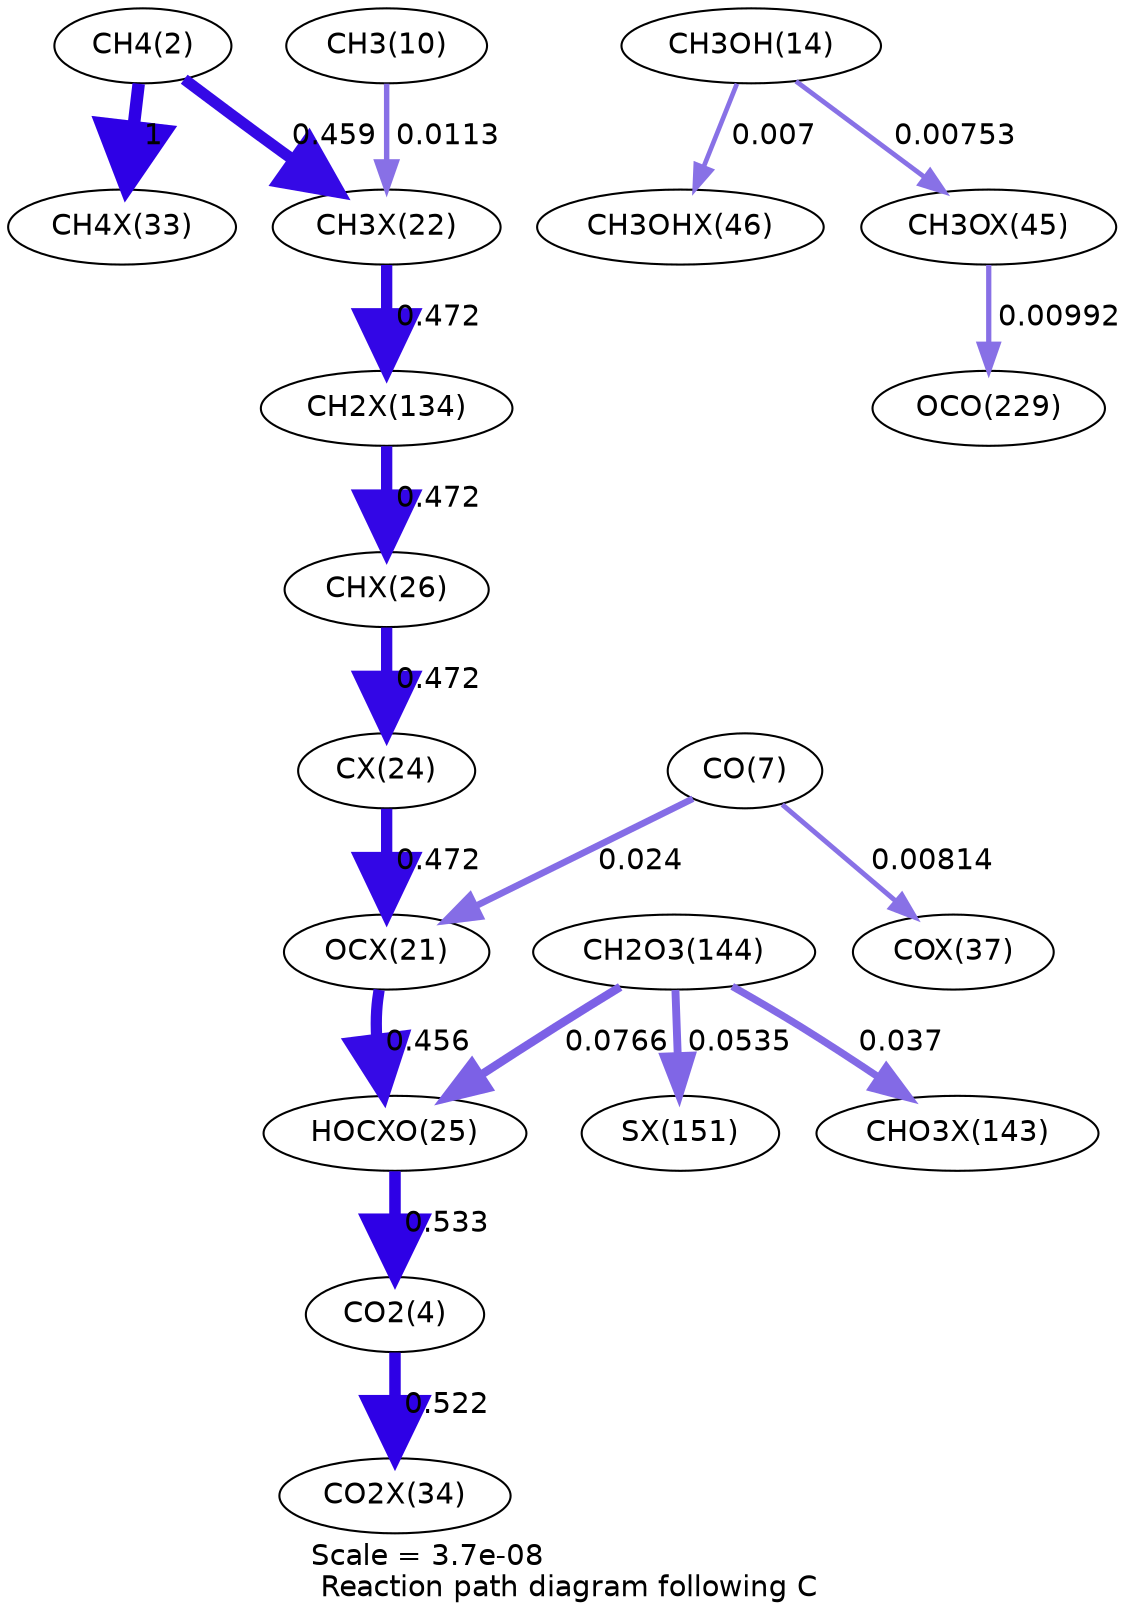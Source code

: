digraph reaction_paths {
center=1;
s4 -> s34[fontname="Helvetica", penwidth=6, arrowsize=3, color="0.7, 1.5, 0.9"
, label=" 1"];
s4 -> s28[fontname="Helvetica", penwidth=5.41, arrowsize=2.71, color="0.7, 0.959, 0.9"
, label=" 0.459"];
s12 -> s28[fontname="Helvetica", penwidth=2.61, arrowsize=1.31, color="0.7, 0.511, 0.9"
, label=" 0.0113"];
s28 -> s44[fontname="Helvetica", penwidth=5.43, arrowsize=2.72, color="0.7, 0.972, 0.9"
, label=" 0.472"];
s16 -> s42[fontname="Helvetica", penwidth=2.25, arrowsize=1.13, color="0.7, 0.507, 0.9"
, label=" 0.007"];
s16 -> s41[fontname="Helvetica", penwidth=2.31, arrowsize=1.15, color="0.7, 0.508, 0.9"
, label=" 0.00753"];
s44 -> s32[fontname="Helvetica", penwidth=5.43, arrowsize=2.72, color="0.7, 0.972, 0.9"
, label=" 0.472"];
s32 -> s30[fontname="Helvetica", penwidth=5.43, arrowsize=2.72, color="0.7, 0.972, 0.9"
, label=" 0.472"];
s9 -> s27[fontname="Helvetica", penwidth=3.19, arrowsize=1.59, color="0.7, 0.524, 0.9"
, label=" 0.024"];
s9 -> s38[fontname="Helvetica", penwidth=2.37, arrowsize=1.18, color="0.7, 0.508, 0.9"
, label=" 0.00814"];
s27 -> s31[fontname="Helvetica", penwidth=5.41, arrowsize=2.7, color="0.7, 0.956, 0.9"
, label=" 0.456"];
s30 -> s27[fontname="Helvetica", penwidth=5.43, arrowsize=2.72, color="0.7, 0.972, 0.9"
, label=" 0.472"];
s31 -> s6[fontname="Helvetica", penwidth=5.53, arrowsize=2.76, color="0.7, 1.03, 0.9"
, label=" 0.533"];
s6 -> s35[fontname="Helvetica", penwidth=5.51, arrowsize=2.75, color="0.7, 1.02, 0.9"
, label=" 0.522"];
s22 -> s31[fontname="Helvetica", penwidth=4.06, arrowsize=2.03, color="0.7, 0.577, 0.9"
, label=" 0.0766"];
s22 -> s49[fontname="Helvetica", penwidth=3.79, arrowsize=1.89, color="0.7, 0.553, 0.9"
, label=" 0.0535"];
s22 -> s48[fontname="Helvetica", penwidth=3.51, arrowsize=1.76, color="0.7, 0.537, 0.9"
, label=" 0.037"];
s41 -> s23[fontname="Helvetica", penwidth=2.52, arrowsize=1.26, color="0.7, 0.51, 0.9"
, label=" 0.00992"];
s4 [ fontname="Helvetica", label="CH4(2)"];
s6 [ fontname="Helvetica", label="CO2(4)"];
s9 [ fontname="Helvetica", label="CO(7)"];
s12 [ fontname="Helvetica", label="CH3(10)"];
s16 [ fontname="Helvetica", label="CH3OH(14)"];
s22 [ fontname="Helvetica", label="CH2O3(144)"];
s23 [ fontname="Helvetica", label="OCO(229)"];
s27 [ fontname="Helvetica", label="OCX(21)"];
s28 [ fontname="Helvetica", label="CH3X(22)"];
s30 [ fontname="Helvetica", label="CX(24)"];
s31 [ fontname="Helvetica", label="HOCXO(25)"];
s32 [ fontname="Helvetica", label="CHX(26)"];
s34 [ fontname="Helvetica", label="CH4X(33)"];
s35 [ fontname="Helvetica", label="CO2X(34)"];
s38 [ fontname="Helvetica", label="COX(37)"];
s41 [ fontname="Helvetica", label="CH3OX(45)"];
s42 [ fontname="Helvetica", label="CH3OHX(46)"];
s44 [ fontname="Helvetica", label="CH2X(134)"];
s48 [ fontname="Helvetica", label="CHO3X(143)"];
s49 [ fontname="Helvetica", label="SX(151)"];
 label = "Scale = 3.7e-08\l Reaction path diagram following C";
 fontname = "Helvetica";
}
